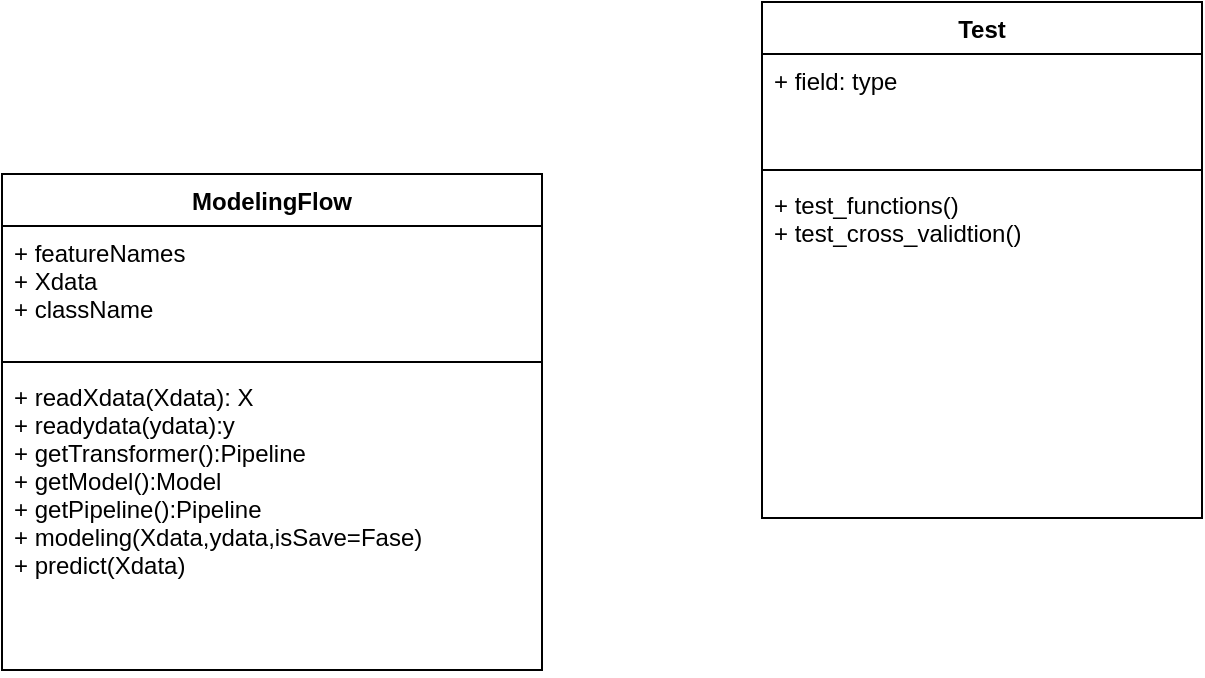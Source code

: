 <mxfile version="12.9.3" type="github">
  <diagram id="t4mAXT_9gxE2H1gIWOBb" name="Page-1">
    <mxGraphModel dx="946" dy="614" grid="1" gridSize="10" guides="1" tooltips="1" connect="1" arrows="1" fold="1" page="1" pageScale="1" pageWidth="827" pageHeight="1169" math="0" shadow="0">
      <root>
        <mxCell id="0" />
        <mxCell id="1" parent="0" />
        <mxCell id="MdVjQOEpR-VD5ustZgR6-1" value="ModelingFlow" style="swimlane;fontStyle=1;align=center;verticalAlign=top;childLayout=stackLayout;horizontal=1;startSize=26;horizontalStack=0;resizeParent=1;resizeParentMax=0;resizeLast=0;collapsible=1;marginBottom=0;" vertex="1" parent="1">
          <mxGeometry x="120" y="110" width="270" height="248" as="geometry" />
        </mxCell>
        <mxCell id="MdVjQOEpR-VD5ustZgR6-2" value="+ featureNames&#xa;+ Xdata&#xa;+ className" style="text;strokeColor=none;fillColor=none;align=left;verticalAlign=top;spacingLeft=4;spacingRight=4;overflow=hidden;rotatable=0;points=[[0,0.5],[1,0.5]];portConstraint=eastwest;" vertex="1" parent="MdVjQOEpR-VD5ustZgR6-1">
          <mxGeometry y="26" width="270" height="64" as="geometry" />
        </mxCell>
        <mxCell id="MdVjQOEpR-VD5ustZgR6-3" value="" style="line;strokeWidth=1;fillColor=none;align=left;verticalAlign=middle;spacingTop=-1;spacingLeft=3;spacingRight=3;rotatable=0;labelPosition=right;points=[];portConstraint=eastwest;" vertex="1" parent="MdVjQOEpR-VD5ustZgR6-1">
          <mxGeometry y="90" width="270" height="8" as="geometry" />
        </mxCell>
        <mxCell id="MdVjQOEpR-VD5ustZgR6-4" value="+ readXdata(Xdata): X&#xa;+ readydata(ydata):y&#xa;+ getTransformer():Pipeline&#xa;+ getModel():Model&#xa;+ getPipeline():Pipeline&#xa;+ modeling(Xdata,ydata,isSave=Fase)&#xa;+ predict(Xdata)&#xa;" style="text;strokeColor=none;fillColor=none;align=left;verticalAlign=top;spacingLeft=4;spacingRight=4;overflow=hidden;rotatable=0;points=[[0,0.5],[1,0.5]];portConstraint=eastwest;" vertex="1" parent="MdVjQOEpR-VD5ustZgR6-1">
          <mxGeometry y="98" width="270" height="150" as="geometry" />
        </mxCell>
        <mxCell id="MdVjQOEpR-VD5ustZgR6-6" value="Test" style="swimlane;fontStyle=1;align=center;verticalAlign=top;childLayout=stackLayout;horizontal=1;startSize=26;horizontalStack=0;resizeParent=1;resizeParentMax=0;resizeLast=0;collapsible=1;marginBottom=0;" vertex="1" parent="1">
          <mxGeometry x="500" y="24" width="220" height="258" as="geometry" />
        </mxCell>
        <mxCell id="MdVjQOEpR-VD5ustZgR6-7" value="+ field: type" style="text;strokeColor=none;fillColor=none;align=left;verticalAlign=top;spacingLeft=4;spacingRight=4;overflow=hidden;rotatable=0;points=[[0,0.5],[1,0.5]];portConstraint=eastwest;" vertex="1" parent="MdVjQOEpR-VD5ustZgR6-6">
          <mxGeometry y="26" width="220" height="54" as="geometry" />
        </mxCell>
        <mxCell id="MdVjQOEpR-VD5ustZgR6-8" value="" style="line;strokeWidth=1;fillColor=none;align=left;verticalAlign=middle;spacingTop=-1;spacingLeft=3;spacingRight=3;rotatable=0;labelPosition=right;points=[];portConstraint=eastwest;" vertex="1" parent="MdVjQOEpR-VD5ustZgR6-6">
          <mxGeometry y="80" width="220" height="8" as="geometry" />
        </mxCell>
        <mxCell id="MdVjQOEpR-VD5ustZgR6-9" value="+ test_functions()&#xa;+ test_cross_validtion()" style="text;strokeColor=none;fillColor=none;align=left;verticalAlign=top;spacingLeft=4;spacingRight=4;overflow=hidden;rotatable=0;points=[[0,0.5],[1,0.5]];portConstraint=eastwest;" vertex="1" parent="MdVjQOEpR-VD5ustZgR6-6">
          <mxGeometry y="88" width="220" height="170" as="geometry" />
        </mxCell>
      </root>
    </mxGraphModel>
  </diagram>
</mxfile>

